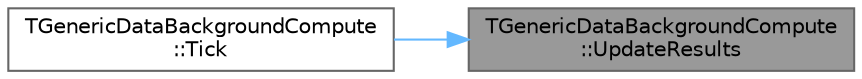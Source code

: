 digraph "TGenericDataBackgroundCompute::UpdateResults"
{
 // INTERACTIVE_SVG=YES
 // LATEX_PDF_SIZE
  bgcolor="transparent";
  edge [fontname=Helvetica,fontsize=10,labelfontname=Helvetica,labelfontsize=10];
  node [fontname=Helvetica,fontsize=10,shape=box,height=0.2,width=0.4];
  rankdir="RL";
  Node1 [id="Node000001",label="TGenericDataBackgroundCompute\l::UpdateResults",height=0.2,width=0.4,color="gray40", fillcolor="grey60", style="filled", fontcolor="black",tooltip=" "];
  Node1 -> Node2 [id="edge1_Node000001_Node000002",dir="back",color="steelblue1",style="solid",tooltip=" "];
  Node2 [id="Node000002",label="TGenericDataBackgroundCompute\l::Tick",height=0.2,width=0.4,color="grey40", fillcolor="white", style="filled",URL="$d8/dcf/classTGenericDataBackgroundCompute.html#af7f812f9e55e71481b75c31145f81baa",tooltip="Tick the background computation to check for updated results."];
}
